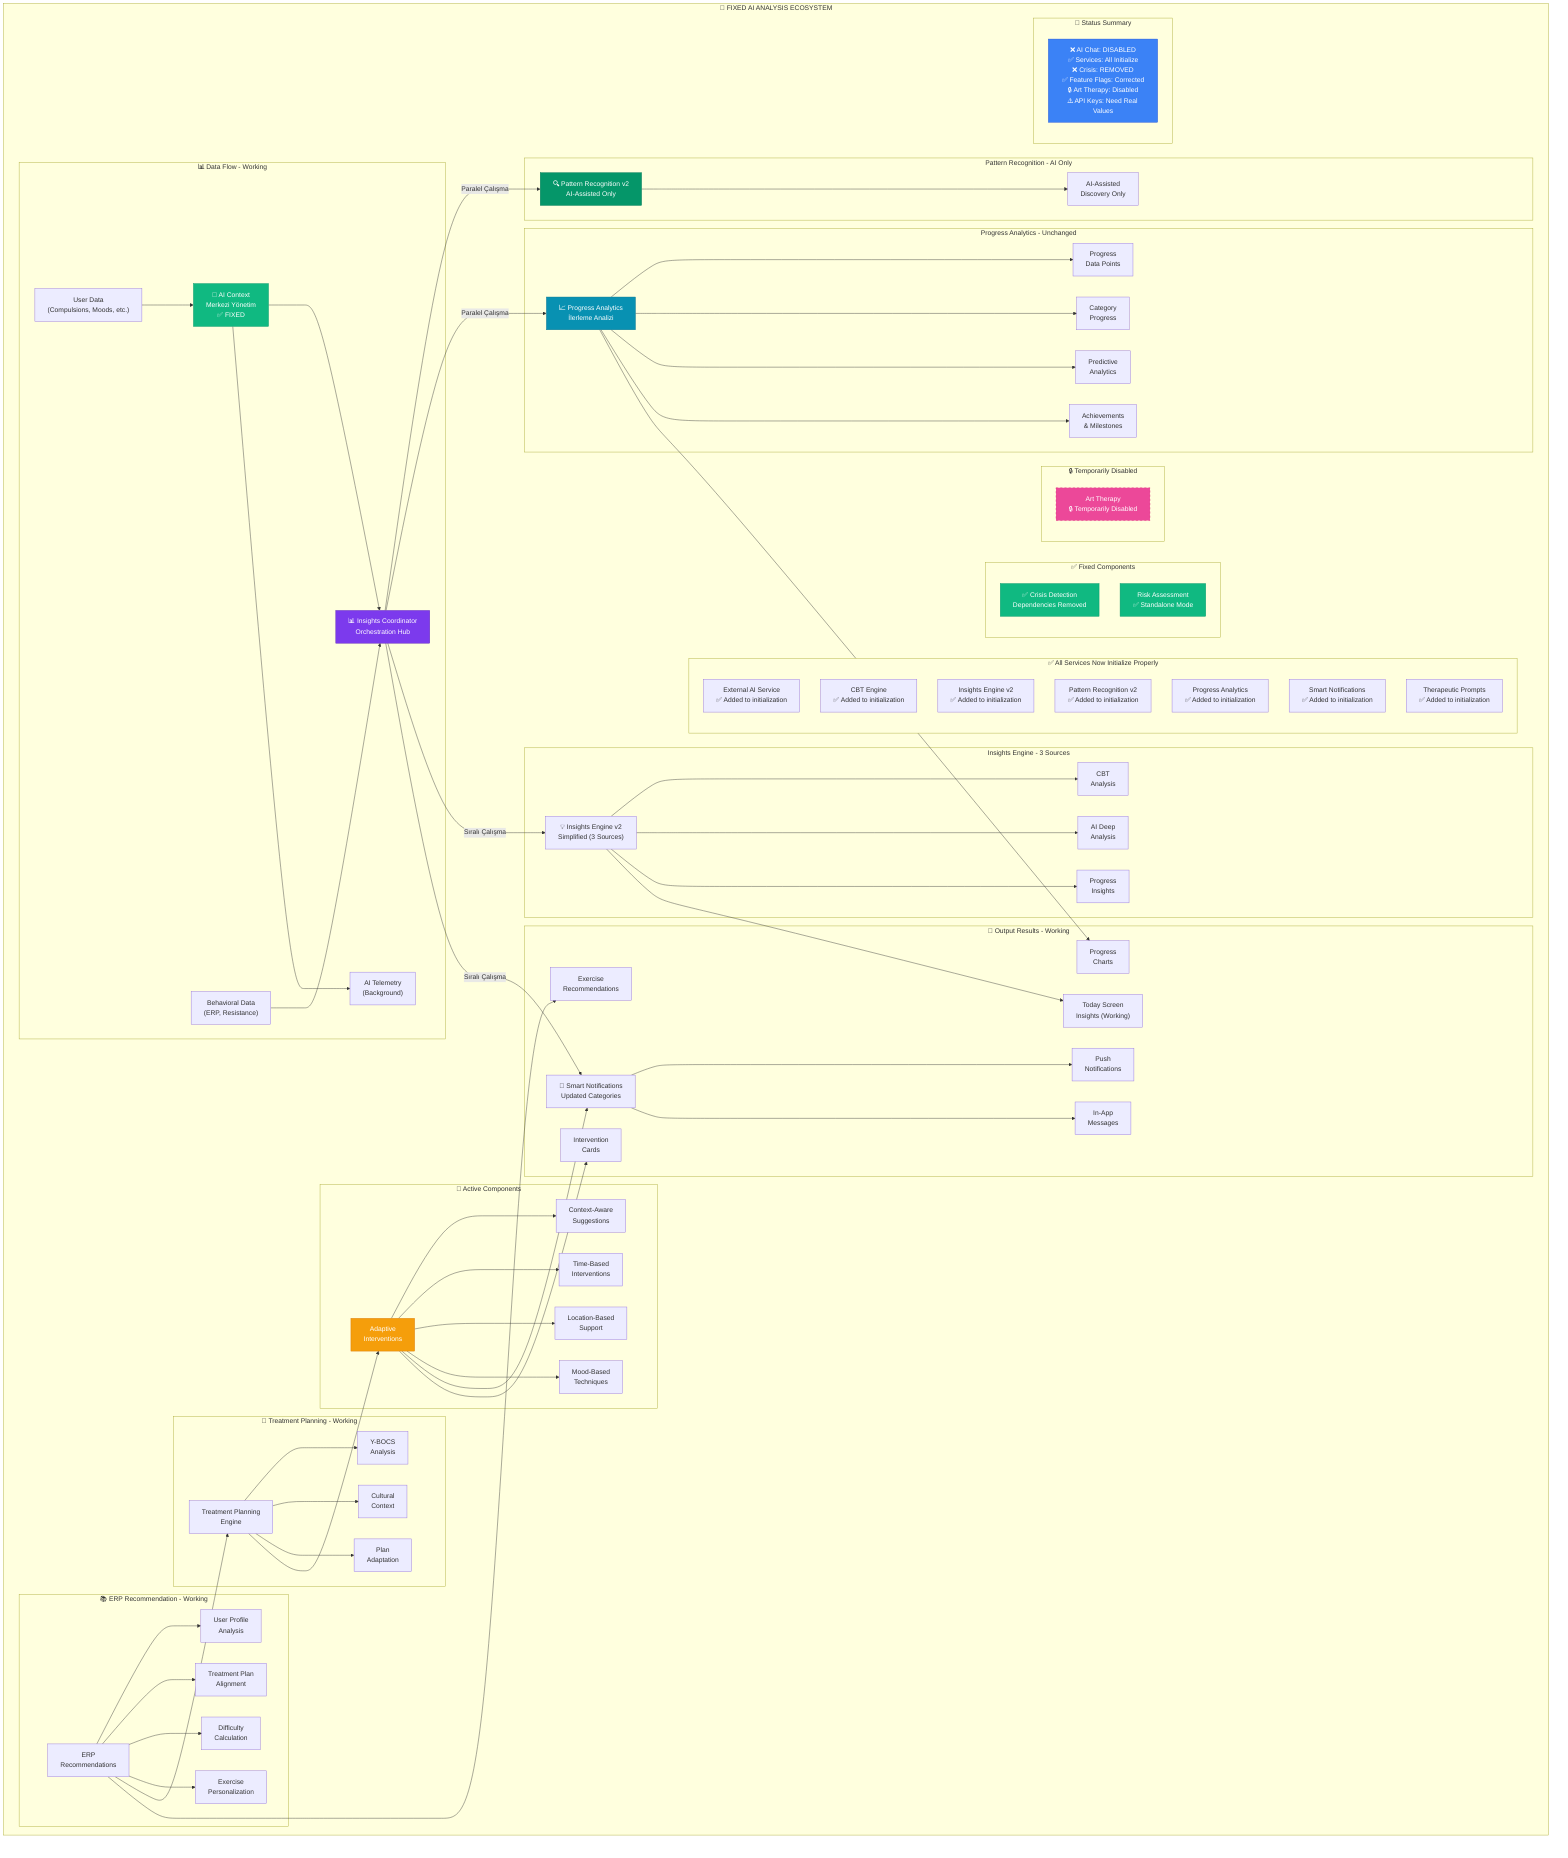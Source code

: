 graph TB
    subgraph "🧠 FIXED AI ANALYSIS ECOSYSTEM"
        AI_CONTEXT["🎯 AI Context<br/>Merkezi Yönetim<br/>✅ FIXED"]
        
        AI_CONTEXT --> INSIGHTS_COORD["📊 Insights Coordinator<br/>Orchestration Hub"]
        
        INSIGHTS_COORD --> |"Paralel Çalışma"| PATTERN_REC["🔍 Pattern Recognition v2<br/>AI-Assisted Only"]
        INSIGHTS_COORD --> |"Paralel Çalışma"| PROGRESS_ANALYTICS["📈 Progress Analytics<br/>İlerleme Analizi"]
        INSIGHTS_COORD --> |"Sıralı Çalışma"| INSIGHTS_ENGINE["💡 Insights Engine v2<br/>Simplified (3 Sources)"]
        INSIGHTS_COORD --> |"Sıralı Çalışma"| SMART_NOTIF["🔔 Smart Notifications<br/>Updated Categories"]
        
        subgraph "✅ All Services Now Initialize Properly"
            EXTERNAL_AI["External AI Service<br/>✅ Added to initialization"]
            CBT_ENGINE["CBT Engine<br/>✅ Added to initialization"]
            INSIGHTS_V2["Insights Engine v2<br/>✅ Added to initialization"]
            PATTERN_V2["Pattern Recognition v2<br/>✅ Added to initialization"]
            PROGRESS_ANAL["Progress Analytics<br/>✅ Added to initialization"]
            SMART_NOTIF_INIT["Smart Notifications<br/>✅ Added to initialization"]
            THERAPEUTIC["Therapeutic Prompts<br/>✅ Added to initialization"]
        end
        
        subgraph "Pattern Recognition - AI Only"
            PATTERN_REC --> AI_ASSISTED["AI-Assisted<br/>Discovery Only"]
        end
        
        subgraph "Progress Analytics - Unchanged"
            PROGRESS_ANALYTICS --> DATA_POINTS["Progress<br/>Data Points"]
            PROGRESS_ANALYTICS --> CATEGORY_PROG["Category<br/>Progress"]
            PROGRESS_ANALYTICS --> PREDICTIONS["Predictive<br/>Analytics"]
            PROGRESS_ANALYTICS --> ACHIEVEMENTS["Achievements<br/>& Milestones"]
        end
        
        subgraph "Insights Engine - 3 Sources"
            INSIGHTS_ENGINE --> CBT_INSIGHTS["CBT<br/>Analysis"]
            INSIGHTS_ENGINE --> AI_DEEP["AI Deep<br/>Analysis"]
            INSIGHTS_ENGINE --> PROGRESS_INSIGHTS["Progress<br/>Insights"]
        end
        
        subgraph "✅ Fixed Components"
            CRISIS_FIXED["✅ Crisis Detection<br/>Dependencies Removed"]
            RISK_ASSESS["Risk Assessment<br/>✅ Standalone Mode"]
        end
        
        subgraph "🔄 Active Components"
            ADAPTIVE_INT["Adaptive<br/>Interventions"]
            ADAPTIVE_INT --> CONTEXT_AWARE["Context-Aware<br/>Suggestions"]
            ADAPTIVE_INT --> TIME_BASED["Time-Based<br/>Interventions"]
            ADAPTIVE_INT --> LOCATION_BASED["Location-Based<br/>Support"]
            ADAPTIVE_INT --> MOOD_BASED["Mood-Based<br/>Techniques"]
        end
        
        subgraph "📚 ERP Recommendation - Working"
            ERP_REC["ERP<br/>Recommendations"]
            ERP_REC --> USER_PROFILE["User Profile<br/>Analysis"]
            ERP_REC --> TREATMENT_PLAN["Treatment Plan<br/>Alignment"]
            ERP_REC --> DIFFICULTY_CALC["Difficulty<br/>Calculation"]
            ERP_REC --> PERSONALIZATION["Exercise<br/>Personalization"]
        end
        
        subgraph "🧬 Treatment Planning - Working"
            TREATMENT_PLAN_ENG["Treatment Planning<br/>Engine"]
            TREATMENT_PLAN_ENG --> YBOCS_ANALYSIS["Y-BOCS<br/>Analysis"]
            TREATMENT_PLAN_ENG --> CULTURAL_CONTEXT["Cultural<br/>Context"]
            TREATMENT_PLAN_ENG --> PLAN_ADAPTATION["Plan<br/>Adaptation"]
        end
        
        subgraph "🔒 Temporarily Disabled"
            ART_THERAPY["Art Therapy<br/>🔒 Temporarily Disabled"]
        end
        
        ADAPTIVE_INT --> SMART_NOTIF
        ERP_REC --> TREATMENT_PLAN_ENG
        TREATMENT_PLAN_ENG --> ADAPTIVE_INT
        
        subgraph "📊 Data Flow - Working"
            USER_DATA["User Data<br/>(Compulsions, Moods, etc.)"]
            USER_DATA --> AI_CONTEXT
            
            BEHAVIORAL_DATA["Behavioral Data<br/>(ERP, Resistance)"]
            BEHAVIORAL_DATA --> INSIGHTS_COORD
            
            TELEMETRY["AI Telemetry<br/>(Background)"]
            AI_CONTEXT --> TELEMETRY
        end
        
        subgraph "🎯 Output Results - Working"
            SMART_NOTIF --> PUSH_NOTIF["Push<br/>Notifications"]
            SMART_NOTIF --> IN_APP["In-App<br/>Messages"]
            
            INSIGHTS_ENGINE --> TODAY_INSIGHTS["Today Screen<br/>Insights (Working)"]
            PROGRESS_ANALYTICS --> PROGRESS_CHARTS["Progress<br/>Charts"]
            
            ADAPTIVE_INT --> INTERVENTION_CARDS["Intervention<br/>Cards"]
            ERP_REC --> EXERCISE_LIST["Exercise<br/>Recommendations"]
        end
        
        subgraph "🚀 Status Summary"
            STATUS["❌ AI Chat: DISABLED<br/>✅ Services: All Initialize<br/>❌ Crisis: REMOVED<br/>✅ Feature Flags: Corrected<br/>🔒 Art Therapy: Disabled<br/>⚠️ API Keys: Need Real Values"]
        end
    end
    
    style AI_CONTEXT fill:#10B981,stroke:#059669,color:#fff
    style INSIGHTS_COORD fill:#7C3AED,stroke:#5B21B6,color:#fff
    style PATTERN_REC fill:#059669,stroke:#047857,color:#fff
    style PROGRESS_ANALYTICS fill:#0891B2,stroke:#0E7490,color:#fff
    style ADAPTIVE_INT fill:#F59E0B,stroke:#D97706,color:#fff
    style CRISIS_FIXED fill:#10B981,stroke:#059669,color:#fff
    style RISK_ASSESS fill:#10B981,stroke:#059669,color:#fff
    style ART_THERAPY fill:#EC4899,stroke:#DB2777,color:#fff,stroke-dasharray: 5 5
    style STATUS fill:#3B82F6,stroke:#1D4ED8,color:#fff